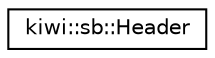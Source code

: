 digraph "Graphical Class Hierarchy"
{
 // LATEX_PDF_SIZE
  edge [fontname="Helvetica",fontsize="10",labelfontname="Helvetica",labelfontsize="10"];
  node [fontname="Helvetica",fontsize="10",shape=record];
  rankdir="LR";
  Node0 [label="kiwi::sb::Header",height=0.2,width=0.4,color="black", fillcolor="white", style="filled",URL="$structkiwi_1_1sb_1_1Header.html",tooltip=" "];
}
